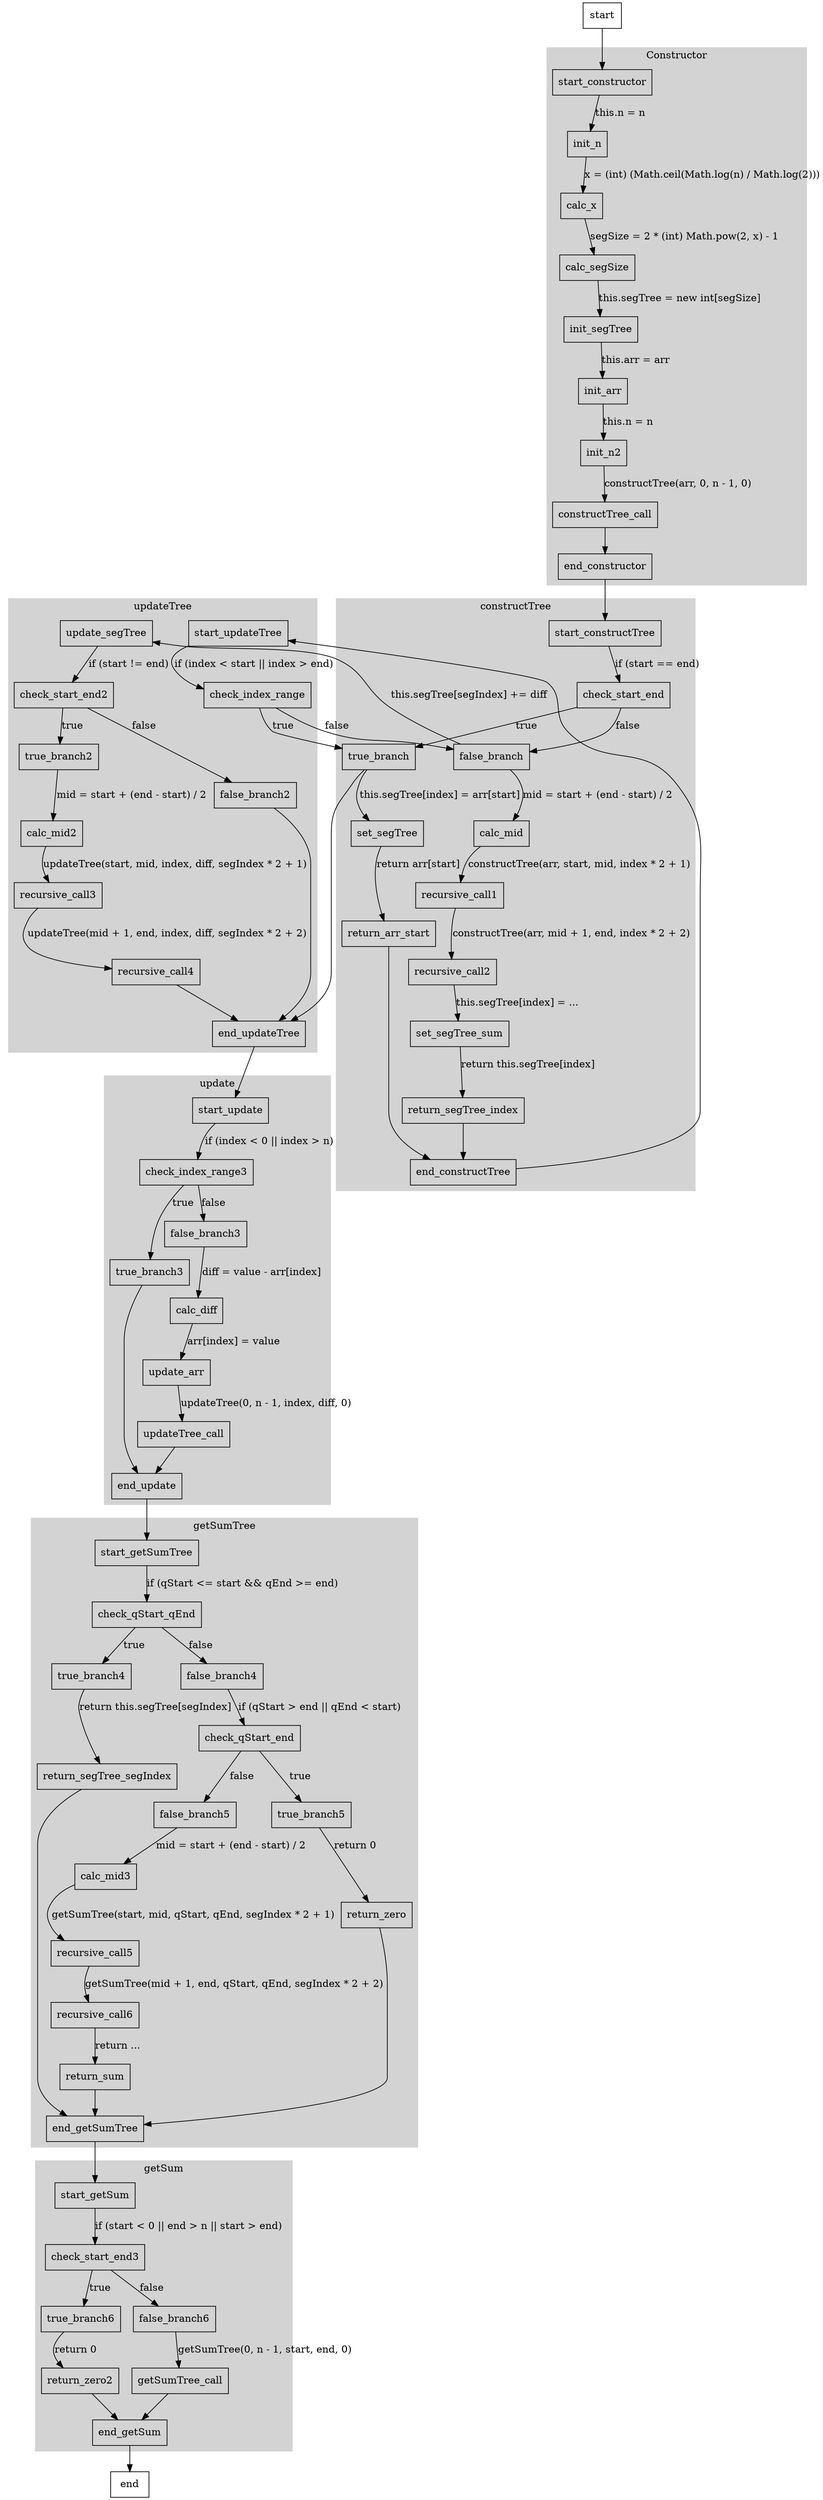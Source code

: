 digraph SegmentTree {
    node [shape=box];

    // Constructor
    subgraph cluster_constructor {
        label = "Constructor";
        style = filled;
        color = lightgrey;

        start_constructor -> init_n [label="this.n = n"];
        init_n -> calc_x [label="x = (int) (Math.ceil(Math.log(n) / Math.log(2)))"];
        calc_x -> calc_segSize [label="segSize = 2 * (int) Math.pow(2, x) - 1"];
        calc_segSize -> init_segTree [label="this.segTree = new int[segSize]"];
        init_segTree -> init_arr [label="this.arr = arr"];
        init_arr -> init_n2 [label="this.n = n"];
        init_n2 -> constructTree_call [label="constructTree(arr, 0, n - 1, 0)"];
        constructTree_call -> end_constructor;
    }

    // constructTree method
    subgraph cluster_constructTree {
        label = "constructTree";
        style = filled;
        color = lightgrey;

        start_constructTree -> check_start_end [label="if (start == end)"];
        check_start_end -> true_branch [label="true"];
        true_branch -> set_segTree [label="this.segTree[index] = arr[start]"];
        set_segTree -> return_arr_start [label="return arr[start]"];
        return_arr_start -> end_constructTree;

        check_start_end -> false_branch [label="false"];
        false_branch -> calc_mid [label="mid = start + (end - start) / 2"];
        calc_mid -> recursive_call1 [label="constructTree(arr, start, mid, index * 2 + 1)"];
        recursive_call1 -> recursive_call2 [label="constructTree(arr, mid + 1, end, index * 2 + 2)"];
        recursive_call2 -> set_segTree_sum [label="this.segTree[index] = ..."];
        set_segTree_sum -> return_segTree_index [label="return this.segTree[index]"];
        return_segTree_index -> end_constructTree;
    }

    // updateTree method
    subgraph cluster_updateTree {
        label = "updateTree";
        style = filled;
        color = lightgrey;

        start_updateTree -> check_index_range [label="if (index < start || index > end)"];
        check_index_range -> true_branch [label="true"];
        true_branch -> end_updateTree;

        check_index_range -> false_branch [label="false"];
        false_branch -> update_segTree [label="this.segTree[segIndex] += diff"];
        update_segTree -> check_start_end2 [label="if (start != end)"];
        check_start_end2 -> true_branch2 [label="true"];
        true_branch2 -> calc_mid2 [label="mid = start + (end - start) / 2"];
        calc_mid2 -> recursive_call3 [label="updateTree(start, mid, index, diff, segIndex * 2 + 1)"];
        recursive_call3 -> recursive_call4 [label="updateTree(mid + 1, end, index, diff, segIndex * 2 + 2)"];
        recursive_call4 -> end_updateTree;

        check_start_end2 -> false_branch2 [label="false"];
        false_branch2 -> end_updateTree;
    }

    // update method
    subgraph cluster_update {
        label = "update";
        style = filled;
        color = lightgrey;

        start_update -> check_index_range3 [label="if (index < 0 || index > n)"];
        check_index_range3 -> true_branch3 [label="true"];
        true_branch3 -> end_update;

        check_index_range3 -> false_branch3 [label="false"];
        false_branch3 -> calc_diff [label="diff = value - arr[index]"];
        calc_diff -> update_arr [label="arr[index] = value"];
        update_arr -> updateTree_call [label="updateTree(0, n - 1, index, diff, 0)"];
        updateTree_call -> end_update;
    }

    // getSumTree method
    subgraph cluster_getSumTree {
        label = "getSumTree";
        style = filled;
        color = lightgrey;

        start_getSumTree -> check_qStart_qEnd [label="if (qStart <= start && qEnd >= end)"];
        check_qStart_qEnd -> true_branch4 [label="true"];
        true_branch4 -> return_segTree_segIndex [label="return this.segTree[segIndex]"];
        return_segTree_segIndex -> end_getSumTree;

        check_qStart_qEnd -> false_branch4 [label="false"];
        false_branch4 -> check_qStart_end [label="if (qStart > end || qEnd < start)"];
        check_qStart_end -> true_branch5 [label="true"];
        true_branch5 -> return_zero [label="return 0"];
        return_zero -> end_getSumTree;

        check_qStart_end -> false_branch5 [label="false"];
        false_branch5 -> calc_mid3 [label="mid = start + (end - start) / 2"];
        calc_mid3 -> recursive_call5 [label="getSumTree(start, mid, qStart, qEnd, segIndex * 2 + 1)"];
        recursive_call5 -> recursive_call6 [label="getSumTree(mid + 1, end, qStart, qEnd, segIndex * 2 + 2)"];
        recursive_call6 -> return_sum [label="return ..."];
        return_sum -> end_getSumTree;
    }

    // getSum method
    subgraph cluster_getSum {
        label = "getSum";
        style = filled;
        color = lightgrey;

        start_getSum -> check_start_end3 [label="if (start < 0 || end > n || start > end)"];
        check_start_end3 -> true_branch6 [label="true"];
        true_branch6 -> return_zero2 [label="return 0"];
        return_zero2 -> end_getSum;

        check_start_end3 -> false_branch6 [label="false"];
        false_branch6 -> getSumTree_call [label="getSumTree(0, n - 1, start, end, 0)"];
        getSumTree_call -> end_getSum;
    }

    // Connecting methods
    start -> start_constructor;
    end_constructor -> start_constructTree;
    end_constructTree -> start_updateTree;
    end_updateTree -> start_update;
    end_update -> start_getSumTree;
    end_getSumTree -> start_getSum;
    end_getSum -> end;
}
